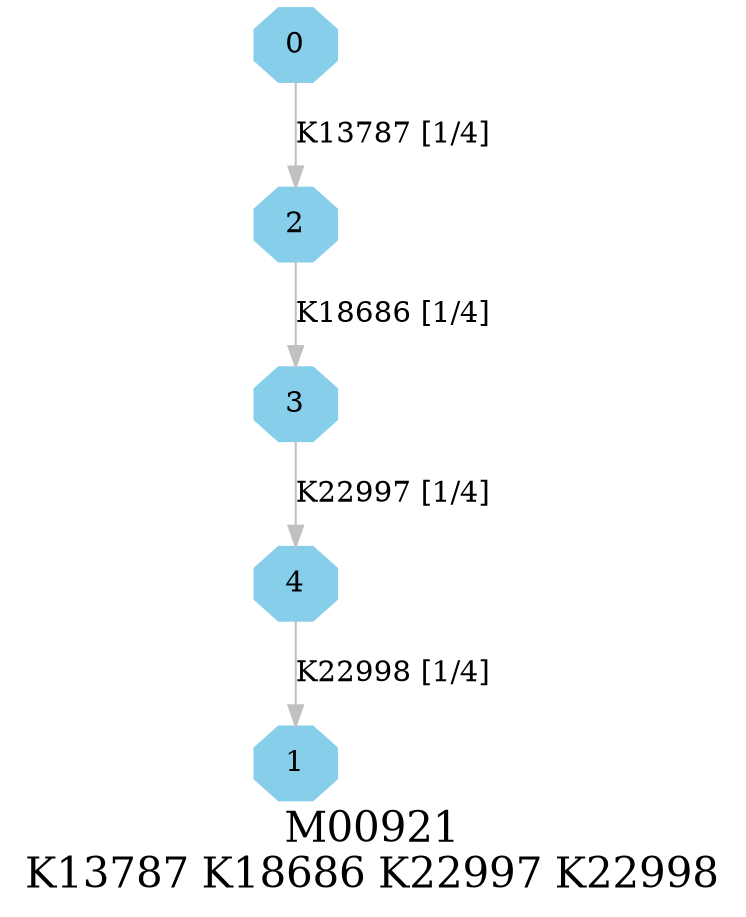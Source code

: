 digraph G {
graph [label="M00921
K13787 K18686 K22997 K22998",fontsize=20];
node [shape=box,style=filled];
edge [len=3,color=grey];
{node [width=.3,height=.3,shape=octagon,style=filled,color=skyblue] 0 1 2 3 4 }
0 -> 2 [label="K13787 [1/4]"];
2 -> 3 [label="K18686 [1/4]"];
3 -> 4 [label="K22997 [1/4]"];
4 -> 1 [label="K22998 [1/4]"];
}